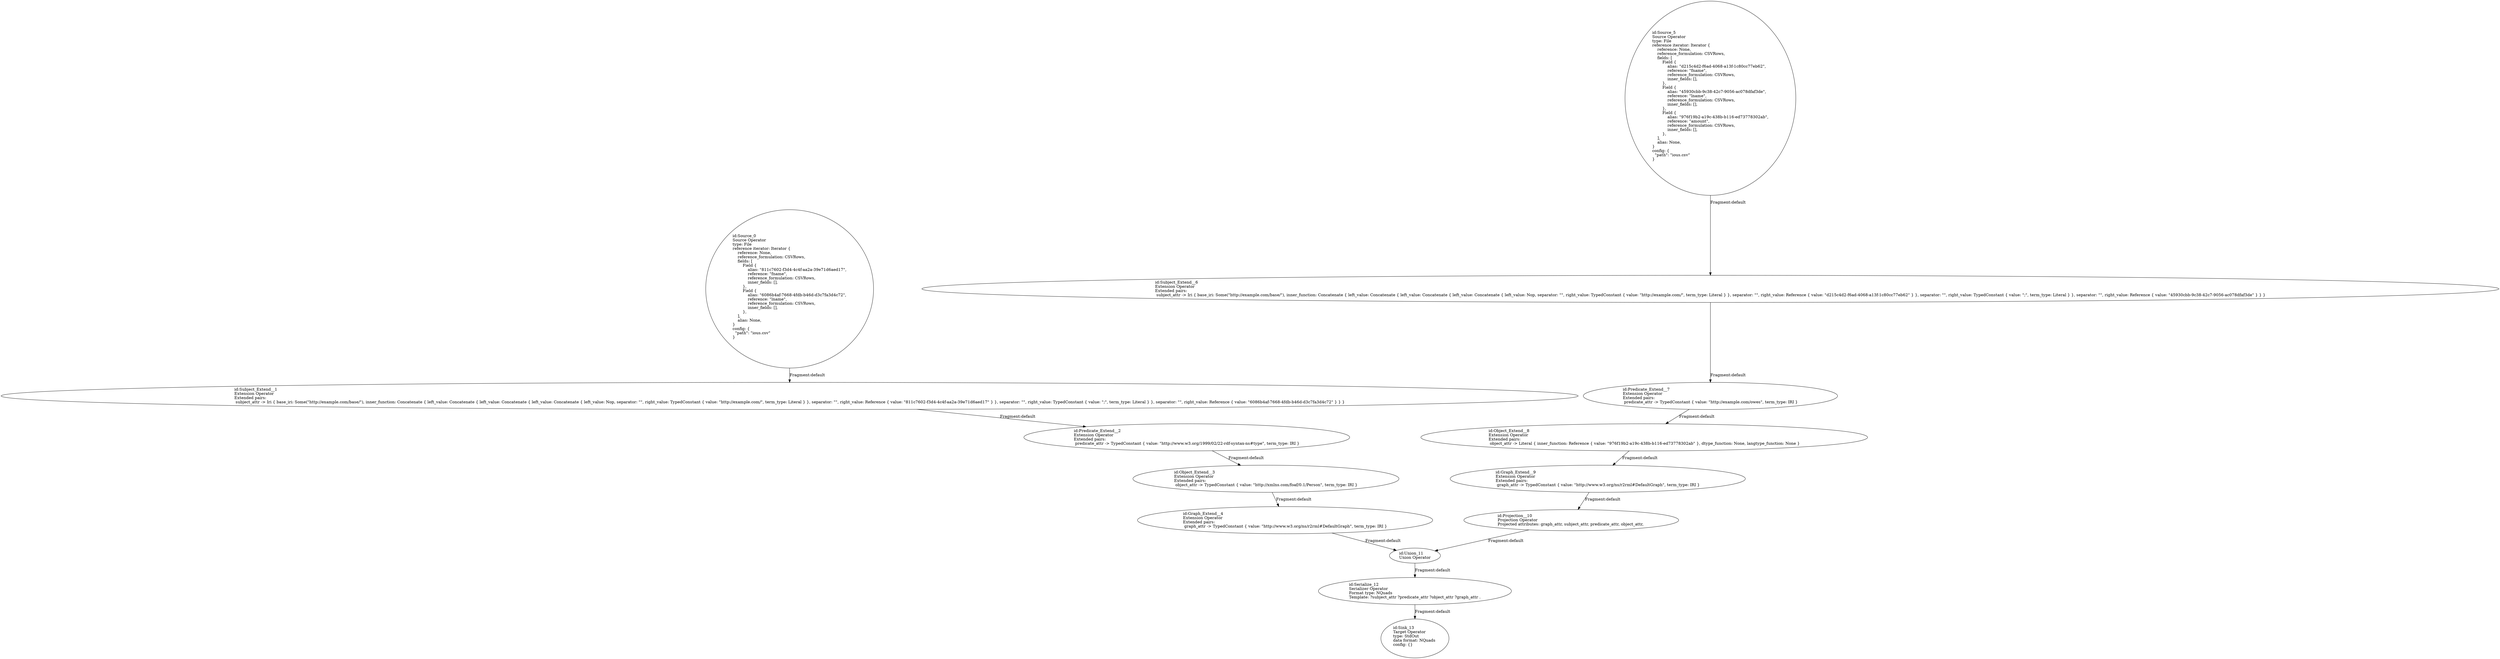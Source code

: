 digraph {
    0 [ label = "id:Source_0 \lSource Operator\ltype: File \lreference iterator: Iterator {\l    reference: None,\l    reference_formulation: CSVRows,\l    fields: [\l        Field {\l            alias: \"811c7602-f3d4-4c4f-aa2a-39e71d6aed17\",\l            reference: \"fname\",\l            reference_formulation: CSVRows,\l            inner_fields: [],\l        },\l        Field {\l            alias: \"6086b4af-7668-4fdb-b46d-d3c7fa3d4c72\",\l            reference: \"lname\",\l            reference_formulation: CSVRows,\l            inner_fields: [],\l        },\l    ],\l    alias: None,\l} \lconfig: {\l  \"path\": \"ious.csv\"\l}\l             " ]
    1 [ label = "id:Subject_Extend__1 \lExtension Operator\lExtended pairs: \l subject_attr -> Iri { base_iri: Some(\"http://example.com/base/\"), inner_function: Concatenate { left_value: Concatenate { left_value: Concatenate { left_value: Concatenate { left_value: Nop, separator: \"\", right_value: TypedConstant { value: \"http://example.com/\", term_type: Literal } }, separator: \"\", right_value: Reference { value: \"811c7602-f3d4-4c4f-aa2a-39e71d6aed17\" } }, separator: \"\", right_value: TypedConstant { value: \";\", term_type: Literal } }, separator: \"\", right_value: Reference { value: \"6086b4af-7668-4fdb-b46d-d3c7fa3d4c72\" } } }" ]
    2 [ label = "id:Predicate_Extend__2 \lExtension Operator\lExtended pairs: \l predicate_attr -> TypedConstant { value: \"http://www.w3.org/1999/02/22-rdf-syntax-ns#type\", term_type: IRI }" ]
    3 [ label = "id:Object_Extend__3 \lExtension Operator\lExtended pairs: \l object_attr -> TypedConstant { value: \"http://xmlns.com/foaf/0.1/Person\", term_type: IRI }" ]
    4 [ label = "id:Graph_Extend__4 \lExtension Operator\lExtended pairs: \l graph_attr -> TypedConstant { value: \"http://www.w3.org/ns/r2rml#DefaultGraph\", term_type: IRI }" ]
    5 [ label = "id:Source_5 \lSource Operator\ltype: File \lreference iterator: Iterator {\l    reference: None,\l    reference_formulation: CSVRows,\l    fields: [\l        Field {\l            alias: \"d215c4d2-f6ad-4068-a13f-1c80cc77eb62\",\l            reference: \"fname\",\l            reference_formulation: CSVRows,\l            inner_fields: [],\l        },\l        Field {\l            alias: \"45930cbb-9c38-42c7-9056-ac078dfaf3de\",\l            reference: \"lname\",\l            reference_formulation: CSVRows,\l            inner_fields: [],\l        },\l        Field {\l            alias: \"976f19b2-a19c-438b-b116-ed73778302ab\",\l            reference: \"amount\",\l            reference_formulation: CSVRows,\l            inner_fields: [],\l        },\l    ],\l    alias: None,\l} \lconfig: {\l  \"path\": \"ious.csv\"\l}\l             " ]
    6 [ label = "id:Subject_Extend__6 \lExtension Operator\lExtended pairs: \l subject_attr -> Iri { base_iri: Some(\"http://example.com/base/\"), inner_function: Concatenate { left_value: Concatenate { left_value: Concatenate { left_value: Concatenate { left_value: Nop, separator: \"\", right_value: TypedConstant { value: \"http://example.com/\", term_type: Literal } }, separator: \"\", right_value: Reference { value: \"d215c4d2-f6ad-4068-a13f-1c80cc77eb62\" } }, separator: \"\", right_value: TypedConstant { value: \";\", term_type: Literal } }, separator: \"\", right_value: Reference { value: \"45930cbb-9c38-42c7-9056-ac078dfaf3de\" } } }" ]
    7 [ label = "id:Predicate_Extend__7 \lExtension Operator\lExtended pairs: \l predicate_attr -> TypedConstant { value: \"http://example.com/owes\", term_type: IRI }" ]
    8 [ label = "id:Object_Extend__8 \lExtension Operator\lExtended pairs: \l object_attr -> Literal { inner_function: Reference { value: \"976f19b2-a19c-438b-b116-ed73778302ab\" }, dtype_function: None, langtype_function: None }" ]
    9 [ label = "id:Graph_Extend__9 \lExtension Operator\lExtended pairs: \l graph_attr -> TypedConstant { value: \"http://www.w3.org/ns/r2rml#DefaultGraph\", term_type: IRI }" ]
    10 [ label = "id:Projection__10 \lProjection Operator\lProjected attributes: graph_attr, subject_attr, predicate_attr, object_attr, " ]
    11 [ label = "id:Union_11 \lUnion Operator\l" ]
    12 [ label = "id:Serialize_12 \lSerializer Operator\lFormat type: NQuads\lTemplate: ?subject_attr ?predicate_attr ?object_attr ?graph_attr ." ]
    13 [ label = "id:Sink_13 \lTarget Operator\ltype: StdOut \ldata format: NQuads \lconfig: {}\l             " ]
    0 -> 1 [ label = "Fragment:default" ]
    1 -> 2 [ label = "Fragment:default" ]
    2 -> 3 [ label = "Fragment:default" ]
    3 -> 4 [ label = "Fragment:default" ]
    5 -> 6 [ label = "Fragment:default" ]
    6 -> 7 [ label = "Fragment:default" ]
    7 -> 8 [ label = "Fragment:default" ]
    8 -> 9 [ label = "Fragment:default" ]
    9 -> 10 [ label = "Fragment:default" ]
    4 -> 11 [ label = "Fragment:default" ]
    10 -> 11 [ label = "Fragment:default" ]
    11 -> 12 [ label = "Fragment:default" ]
    12 -> 13 [ label = "Fragment:default" ]
}
